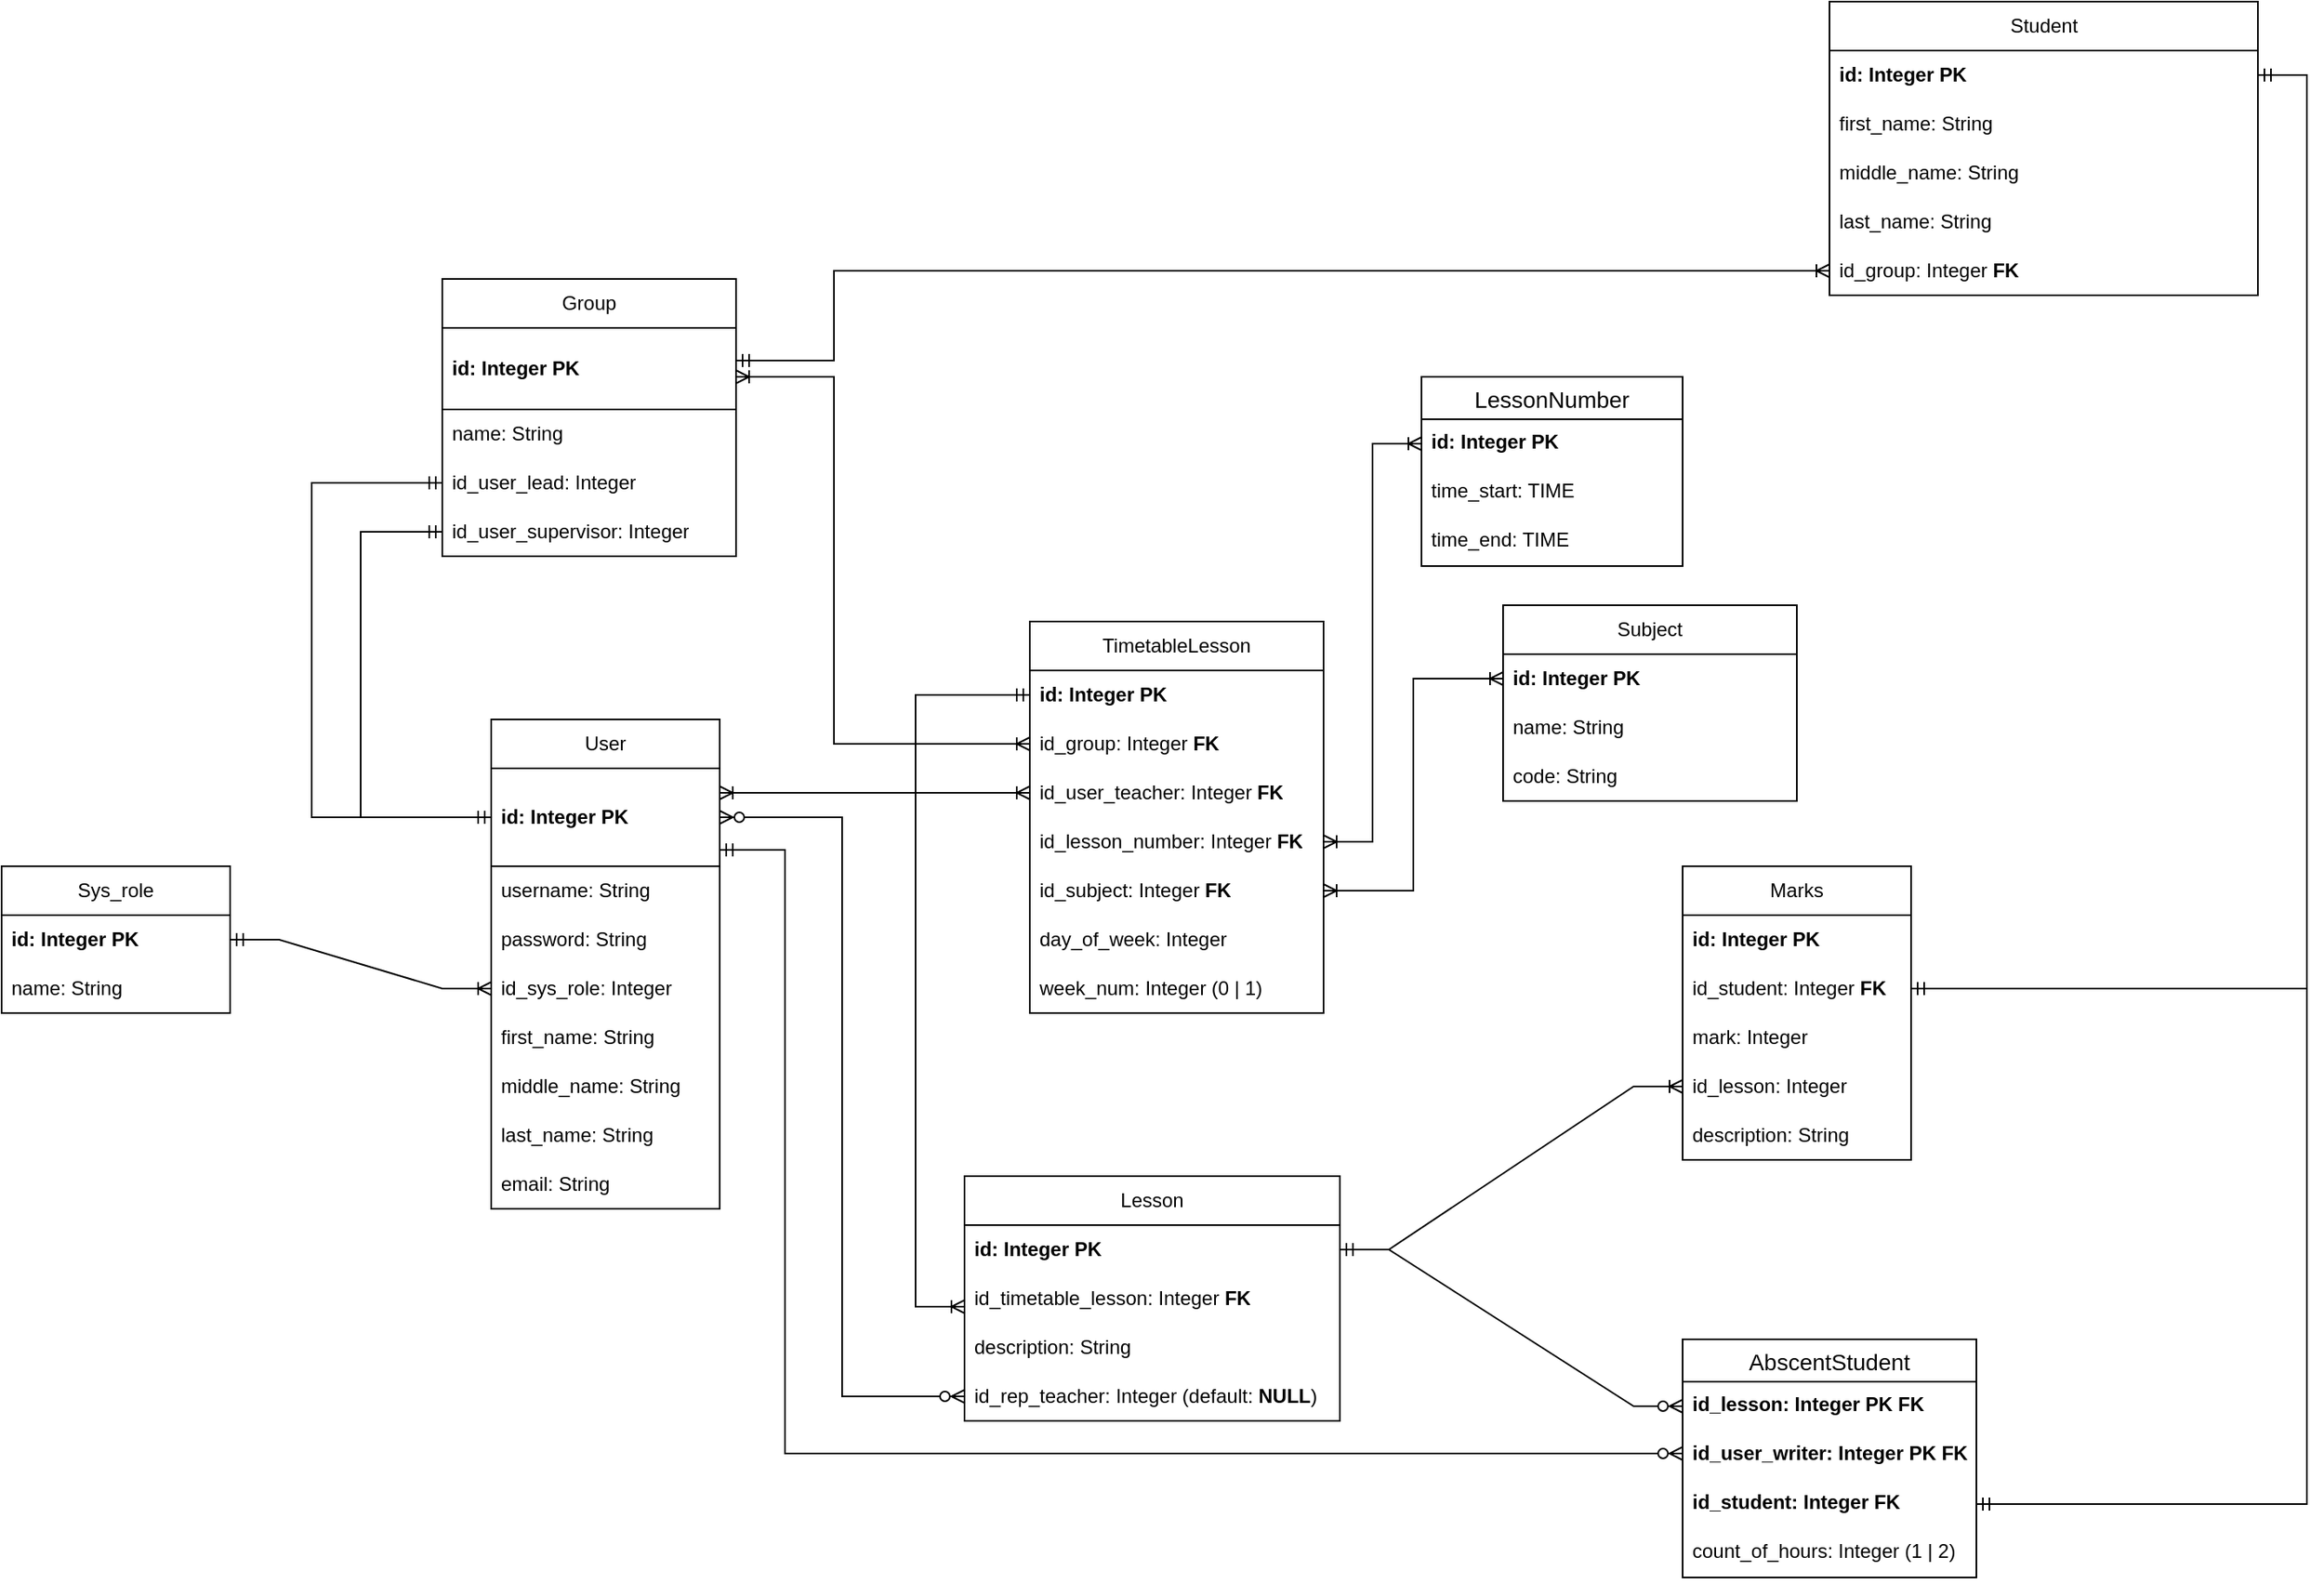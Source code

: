 <mxfile version="21.0.2" type="github">
  <diagram name="Page-1" id="9f46799a-70d6-7492-0946-bef42562c5a5">
    <mxGraphModel dx="1659" dy="1728" grid="1" gridSize="10" guides="1" tooltips="1" connect="1" arrows="1" fold="1" page="1" pageScale="1" pageWidth="1100" pageHeight="850" background="none" math="0" shadow="0">
      <root>
        <mxCell id="0" />
        <mxCell id="1" parent="0" />
        <mxCell id="supBZS_v4sKo8cakVpw4-1" value="User" style="swimlane;fontStyle=0;childLayout=stackLayout;horizontal=1;startSize=30;horizontalStack=0;resizeParent=1;resizeParentMax=0;resizeLast=0;collapsible=1;marginBottom=0;whiteSpace=wrap;html=1;" parent="1" vertex="1">
          <mxGeometry x="460" y="220" width="140" height="300" as="geometry" />
        </mxCell>
        <mxCell id="supBZS_v4sKo8cakVpw4-2" value="&lt;b&gt;id: Integer PK&lt;/b&gt;" style="text;strokeColor=default;fillColor=none;align=left;verticalAlign=middle;spacingLeft=4;spacingRight=4;overflow=hidden;points=[[0,0.5],[1,0.5]];portConstraint=eastwest;rotatable=0;whiteSpace=wrap;html=1;shadow=0;" parent="supBZS_v4sKo8cakVpw4-1" vertex="1">
          <mxGeometry y="30" width="140" height="60" as="geometry" />
        </mxCell>
        <mxCell id="supBZS_v4sKo8cakVpw4-14" value="username: String" style="text;strokeColor=none;fillColor=none;align=left;verticalAlign=middle;spacingLeft=4;spacingRight=4;overflow=hidden;points=[[0,0.5],[1,0.5]];portConstraint=eastwest;rotatable=0;whiteSpace=wrap;html=1;" parent="supBZS_v4sKo8cakVpw4-1" vertex="1">
          <mxGeometry y="90" width="140" height="30" as="geometry" />
        </mxCell>
        <mxCell id="supBZS_v4sKo8cakVpw4-4" value="password: String" style="text;strokeColor=none;fillColor=none;align=left;verticalAlign=middle;spacingLeft=4;spacingRight=4;overflow=hidden;points=[[0,0.5],[1,0.5]];portConstraint=eastwest;rotatable=0;whiteSpace=wrap;html=1;" parent="supBZS_v4sKo8cakVpw4-1" vertex="1">
          <mxGeometry y="120" width="140" height="30" as="geometry" />
        </mxCell>
        <mxCell id="supBZS_v4sKo8cakVpw4-5" value="id_sys_role: Integer" style="text;strokeColor=none;fillColor=none;align=left;verticalAlign=middle;spacingLeft=4;spacingRight=4;overflow=hidden;points=[[0,0.5],[1,0.5]];portConstraint=eastwest;rotatable=0;whiteSpace=wrap;html=1;" parent="supBZS_v4sKo8cakVpw4-1" vertex="1">
          <mxGeometry y="150" width="140" height="30" as="geometry" />
        </mxCell>
        <mxCell id="supBZS_v4sKo8cakVpw4-15" value="first_name: String" style="text;strokeColor=none;fillColor=none;align=left;verticalAlign=middle;spacingLeft=4;spacingRight=4;overflow=hidden;points=[[0,0.5],[1,0.5]];portConstraint=eastwest;rotatable=0;whiteSpace=wrap;html=1;" parent="supBZS_v4sKo8cakVpw4-1" vertex="1">
          <mxGeometry y="180" width="140" height="30" as="geometry" />
        </mxCell>
        <mxCell id="supBZS_v4sKo8cakVpw4-16" value="middle_name: String" style="text;strokeColor=none;fillColor=none;align=left;verticalAlign=middle;spacingLeft=4;spacingRight=4;overflow=hidden;points=[[0,0.5],[1,0.5]];portConstraint=eastwest;rotatable=0;whiteSpace=wrap;html=1;" parent="supBZS_v4sKo8cakVpw4-1" vertex="1">
          <mxGeometry y="210" width="140" height="30" as="geometry" />
        </mxCell>
        <mxCell id="supBZS_v4sKo8cakVpw4-17" value="last_name: String" style="text;strokeColor=none;fillColor=none;align=left;verticalAlign=middle;spacingLeft=4;spacingRight=4;overflow=hidden;points=[[0,0.5],[1,0.5]];portConstraint=eastwest;rotatable=0;whiteSpace=wrap;html=1;" parent="supBZS_v4sKo8cakVpw4-1" vertex="1">
          <mxGeometry y="240" width="140" height="30" as="geometry" />
        </mxCell>
        <mxCell id="supBZS_v4sKo8cakVpw4-18" value="email: String" style="text;strokeColor=none;fillColor=none;align=left;verticalAlign=middle;spacingLeft=4;spacingRight=4;overflow=hidden;points=[[0,0.5],[1,0.5]];portConstraint=eastwest;rotatable=0;whiteSpace=wrap;html=1;" parent="supBZS_v4sKo8cakVpw4-1" vertex="1">
          <mxGeometry y="270" width="140" height="30" as="geometry" />
        </mxCell>
        <mxCell id="supBZS_v4sKo8cakVpw4-6" value="Sys_role" style="swimlane;fontStyle=0;childLayout=stackLayout;horizontal=1;startSize=30;horizontalStack=0;resizeParent=1;resizeParentMax=0;resizeLast=0;collapsible=1;marginBottom=0;whiteSpace=wrap;html=1;" parent="1" vertex="1">
          <mxGeometry x="160" y="310" width="140" height="90" as="geometry" />
        </mxCell>
        <mxCell id="supBZS_v4sKo8cakVpw4-7" value="&lt;b&gt;id: Integer PK&lt;/b&gt;" style="text;strokeColor=none;fillColor=none;align=left;verticalAlign=middle;spacingLeft=4;spacingRight=4;overflow=hidden;points=[[0,0.5],[1,0.5]];portConstraint=eastwest;rotatable=0;whiteSpace=wrap;html=1;" parent="supBZS_v4sKo8cakVpw4-6" vertex="1">
          <mxGeometry y="30" width="140" height="30" as="geometry" />
        </mxCell>
        <mxCell id="supBZS_v4sKo8cakVpw4-8" value="name: String" style="text;strokeColor=none;fillColor=none;align=left;verticalAlign=middle;spacingLeft=4;spacingRight=4;overflow=hidden;points=[[0,0.5],[1,0.5]];portConstraint=eastwest;rotatable=0;whiteSpace=wrap;html=1;" parent="supBZS_v4sKo8cakVpw4-6" vertex="1">
          <mxGeometry y="60" width="140" height="30" as="geometry" />
        </mxCell>
        <mxCell id="supBZS_v4sKo8cakVpw4-10" value="TimetableLesson" style="swimlane;fontStyle=0;childLayout=stackLayout;horizontal=1;startSize=30;horizontalStack=0;resizeParent=1;resizeParentMax=0;resizeLast=0;collapsible=1;marginBottom=0;whiteSpace=wrap;html=1;" parent="1" vertex="1">
          <mxGeometry x="790" y="160" width="180" height="240" as="geometry" />
        </mxCell>
        <mxCell id="supBZS_v4sKo8cakVpw4-11" value="&lt;b&gt;id: Integer PK&lt;/b&gt;" style="text;strokeColor=none;fillColor=none;align=left;verticalAlign=middle;spacingLeft=4;spacingRight=4;overflow=hidden;points=[[0,0.5],[1,0.5]];portConstraint=eastwest;rotatable=0;whiteSpace=wrap;html=1;" parent="supBZS_v4sKo8cakVpw4-10" vertex="1">
          <mxGeometry y="30" width="180" height="30" as="geometry" />
        </mxCell>
        <mxCell id="supBZS_v4sKo8cakVpw4-12" value="id_group: Integer &lt;b&gt;FK&lt;/b&gt;" style="text;strokeColor=none;fillColor=none;align=left;verticalAlign=middle;spacingLeft=4;spacingRight=4;overflow=hidden;points=[[0,0.5],[1,0.5]];portConstraint=eastwest;rotatable=0;whiteSpace=wrap;html=1;" parent="supBZS_v4sKo8cakVpw4-10" vertex="1">
          <mxGeometry y="60" width="180" height="30" as="geometry" />
        </mxCell>
        <mxCell id="supBZS_v4sKo8cakVpw4-19" value="id_user_teacher: Integer &lt;b&gt;FK&lt;/b&gt;" style="text;strokeColor=none;fillColor=none;align=left;verticalAlign=middle;spacingLeft=4;spacingRight=4;overflow=hidden;points=[[0,0.5],[1,0.5]];portConstraint=eastwest;rotatable=0;whiteSpace=wrap;html=1;" parent="supBZS_v4sKo8cakVpw4-10" vertex="1">
          <mxGeometry y="90" width="180" height="30" as="geometry" />
        </mxCell>
        <mxCell id="dN8D7cigEj1JBQdQ-R_N-15" value="id_lesson_number: Integer &lt;b&gt;FK&lt;/b&gt;" style="text;strokeColor=none;fillColor=none;align=left;verticalAlign=middle;spacingLeft=4;spacingRight=4;overflow=hidden;points=[[0,0.5],[1,0.5]];portConstraint=eastwest;rotatable=0;whiteSpace=wrap;html=1;" parent="supBZS_v4sKo8cakVpw4-10" vertex="1">
          <mxGeometry y="120" width="180" height="30" as="geometry" />
        </mxCell>
        <mxCell id="supBZS_v4sKo8cakVpw4-13" value="id_subject: Integer &lt;b&gt;FK&lt;/b&gt;" style="text;strokeColor=none;fillColor=none;align=left;verticalAlign=middle;spacingLeft=4;spacingRight=4;overflow=hidden;points=[[0,0.5],[1,0.5]];portConstraint=eastwest;rotatable=0;whiteSpace=wrap;html=1;" parent="supBZS_v4sKo8cakVpw4-10" vertex="1">
          <mxGeometry y="150" width="180" height="30" as="geometry" />
        </mxCell>
        <mxCell id="supBZS_v4sKo8cakVpw4-25" value="day_of_week: Integer" style="text;strokeColor=none;fillColor=none;align=left;verticalAlign=middle;spacingLeft=4;spacingRight=4;overflow=hidden;points=[[0,0.5],[1,0.5]];portConstraint=eastwest;rotatable=0;whiteSpace=wrap;html=1;" parent="supBZS_v4sKo8cakVpw4-10" vertex="1">
          <mxGeometry y="180" width="180" height="30" as="geometry" />
        </mxCell>
        <mxCell id="dN8D7cigEj1JBQdQ-R_N-1" value="week_num: Integer (0 | 1)" style="text;strokeColor=none;fillColor=none;align=left;verticalAlign=middle;spacingLeft=4;spacingRight=4;overflow=hidden;points=[[0,0.5],[1,0.5]];portConstraint=eastwest;rotatable=0;whiteSpace=wrap;html=1;" parent="supBZS_v4sKo8cakVpw4-10" vertex="1">
          <mxGeometry y="210" width="180" height="30" as="geometry" />
        </mxCell>
        <mxCell id="supBZS_v4sKo8cakVpw4-20" value="Group" style="swimlane;fontStyle=0;childLayout=stackLayout;horizontal=1;startSize=30;horizontalStack=0;resizeParent=1;resizeParentMax=0;resizeLast=0;collapsible=1;marginBottom=0;whiteSpace=wrap;html=1;" parent="1" vertex="1">
          <mxGeometry x="430" y="-50" width="180" height="170" as="geometry" />
        </mxCell>
        <mxCell id="supBZS_v4sKo8cakVpw4-24" value="&lt;b&gt;id: Integer PK&lt;/b&gt;" style="text;strokeColor=default;fillColor=none;align=left;verticalAlign=middle;spacingLeft=4;spacingRight=4;overflow=hidden;points=[[0,0.5],[1,0.5]];portConstraint=eastwest;rotatable=0;whiteSpace=wrap;html=1;" parent="supBZS_v4sKo8cakVpw4-20" vertex="1">
          <mxGeometry y="30" width="180" height="50" as="geometry" />
        </mxCell>
        <mxCell id="supBZS_v4sKo8cakVpw4-30" value="name: String" style="text;strokeColor=none;fillColor=none;align=left;verticalAlign=middle;spacingLeft=4;spacingRight=4;overflow=hidden;points=[[0,0.5],[1,0.5]];portConstraint=eastwest;rotatable=0;whiteSpace=wrap;html=1;" parent="supBZS_v4sKo8cakVpw4-20" vertex="1">
          <mxGeometry y="80" width="180" height="30" as="geometry" />
        </mxCell>
        <mxCell id="supBZS_v4sKo8cakVpw4-22" value="id_user_lead: Integer" style="text;strokeColor=none;fillColor=none;align=left;verticalAlign=middle;spacingLeft=4;spacingRight=4;overflow=hidden;points=[[0,0.5],[1,0.5]];portConstraint=eastwest;rotatable=0;whiteSpace=wrap;html=1;" parent="supBZS_v4sKo8cakVpw4-20" vertex="1">
          <mxGeometry y="110" width="180" height="30" as="geometry" />
        </mxCell>
        <mxCell id="supBZS_v4sKo8cakVpw4-23" value="id_user_supervisor: Integer" style="text;strokeColor=none;fillColor=none;align=left;verticalAlign=middle;spacingLeft=4;spacingRight=4;overflow=hidden;points=[[0,0.5],[1,0.5]];portConstraint=eastwest;rotatable=0;whiteSpace=wrap;html=1;" parent="supBZS_v4sKo8cakVpw4-20" vertex="1">
          <mxGeometry y="140" width="180" height="30" as="geometry" />
        </mxCell>
        <mxCell id="supBZS_v4sKo8cakVpw4-26" value="Subject" style="swimlane;fontStyle=0;childLayout=stackLayout;horizontal=1;startSize=30;horizontalStack=0;resizeParent=1;resizeParentMax=0;resizeLast=0;collapsible=1;marginBottom=0;whiteSpace=wrap;html=1;" parent="1" vertex="1">
          <mxGeometry x="1080" y="150" width="180" height="120" as="geometry" />
        </mxCell>
        <mxCell id="supBZS_v4sKo8cakVpw4-31" value="&lt;b&gt;id: Integer PK&lt;/b&gt;" style="text;strokeColor=none;fillColor=none;align=left;verticalAlign=middle;spacingLeft=4;spacingRight=4;overflow=hidden;points=[[0,0.5],[1,0.5]];portConstraint=eastwest;rotatable=0;whiteSpace=wrap;html=1;" parent="supBZS_v4sKo8cakVpw4-26" vertex="1">
          <mxGeometry y="30" width="180" height="30" as="geometry" />
        </mxCell>
        <mxCell id="supBZS_v4sKo8cakVpw4-28" value="name: String" style="text;strokeColor=none;fillColor=none;align=left;verticalAlign=middle;spacingLeft=4;spacingRight=4;overflow=hidden;points=[[0,0.5],[1,0.5]];portConstraint=eastwest;rotatable=0;whiteSpace=wrap;html=1;" parent="supBZS_v4sKo8cakVpw4-26" vertex="1">
          <mxGeometry y="60" width="180" height="30" as="geometry" />
        </mxCell>
        <mxCell id="supBZS_v4sKo8cakVpw4-29" value="code: String" style="text;strokeColor=none;fillColor=none;align=left;verticalAlign=middle;spacingLeft=4;spacingRight=4;overflow=hidden;points=[[0,0.5],[1,0.5]];portConstraint=eastwest;rotatable=0;whiteSpace=wrap;html=1;" parent="supBZS_v4sKo8cakVpw4-26" vertex="1">
          <mxGeometry y="90" width="180" height="30" as="geometry" />
        </mxCell>
        <mxCell id="supBZS_v4sKo8cakVpw4-32" value="Student" style="swimlane;fontStyle=0;childLayout=stackLayout;horizontal=1;startSize=30;horizontalStack=0;resizeParent=1;resizeParentMax=0;resizeLast=0;collapsible=1;marginBottom=0;whiteSpace=wrap;html=1;" parent="1" vertex="1">
          <mxGeometry x="1280" y="-220" width="262.5" height="180" as="geometry" />
        </mxCell>
        <mxCell id="supBZS_v4sKo8cakVpw4-33" value="&lt;b&gt;id: Integer PK&lt;/b&gt;" style="text;strokeColor=none;fillColor=none;align=left;verticalAlign=middle;spacingLeft=4;spacingRight=4;overflow=hidden;points=[[0,0.5],[1,0.5]];portConstraint=eastwest;rotatable=0;whiteSpace=wrap;html=1;" parent="supBZS_v4sKo8cakVpw4-32" vertex="1">
          <mxGeometry y="30" width="262.5" height="30" as="geometry" />
        </mxCell>
        <mxCell id="supBZS_v4sKo8cakVpw4-34" value="first_name: String" style="text;strokeColor=none;fillColor=none;align=left;verticalAlign=middle;spacingLeft=4;spacingRight=4;overflow=hidden;points=[[0,0.5],[1,0.5]];portConstraint=eastwest;rotatable=0;whiteSpace=wrap;html=1;" parent="supBZS_v4sKo8cakVpw4-32" vertex="1">
          <mxGeometry y="60" width="262.5" height="30" as="geometry" />
        </mxCell>
        <mxCell id="supBZS_v4sKo8cakVpw4-35" value="middle_name: String" style="text;strokeColor=none;fillColor=none;align=left;verticalAlign=middle;spacingLeft=4;spacingRight=4;overflow=hidden;points=[[0,0.5],[1,0.5]];portConstraint=eastwest;rotatable=0;whiteSpace=wrap;html=1;" parent="supBZS_v4sKo8cakVpw4-32" vertex="1">
          <mxGeometry y="90" width="262.5" height="30" as="geometry" />
        </mxCell>
        <mxCell id="supBZS_v4sKo8cakVpw4-36" value="last_name: String" style="text;strokeColor=none;fillColor=none;align=left;verticalAlign=middle;spacingLeft=4;spacingRight=4;overflow=hidden;points=[[0,0.5],[1,0.5]];portConstraint=eastwest;rotatable=0;whiteSpace=wrap;html=1;" parent="supBZS_v4sKo8cakVpw4-32" vertex="1">
          <mxGeometry y="120" width="262.5" height="30" as="geometry" />
        </mxCell>
        <mxCell id="supBZS_v4sKo8cakVpw4-37" value="id_group: Integer &lt;b&gt;FK&lt;/b&gt;" style="text;strokeColor=none;fillColor=none;align=left;verticalAlign=middle;spacingLeft=4;spacingRight=4;overflow=hidden;points=[[0,0.5],[1,0.5]];portConstraint=eastwest;rotatable=0;whiteSpace=wrap;html=1;" parent="supBZS_v4sKo8cakVpw4-32" vertex="1">
          <mxGeometry y="150" width="262.5" height="30" as="geometry" />
        </mxCell>
        <mxCell id="supBZS_v4sKo8cakVpw4-38" value="Marks" style="swimlane;fontStyle=0;childLayout=stackLayout;horizontal=1;startSize=30;horizontalStack=0;resizeParent=1;resizeParentMax=0;resizeLast=0;collapsible=1;marginBottom=0;whiteSpace=wrap;html=1;" parent="1" vertex="1">
          <mxGeometry x="1190" y="310" width="140" height="180" as="geometry" />
        </mxCell>
        <mxCell id="supBZS_v4sKo8cakVpw4-39" value="&lt;b&gt;id: Integer PK&lt;/b&gt;" style="text;strokeColor=none;fillColor=none;align=left;verticalAlign=middle;spacingLeft=4;spacingRight=4;overflow=hidden;points=[[0,0.5],[1,0.5]];portConstraint=eastwest;rotatable=0;whiteSpace=wrap;html=1;" parent="supBZS_v4sKo8cakVpw4-38" vertex="1">
          <mxGeometry y="30" width="140" height="30" as="geometry" />
        </mxCell>
        <mxCell id="supBZS_v4sKo8cakVpw4-40" value="id_student: Integer &lt;b&gt;FK&lt;/b&gt;" style="text;strokeColor=none;fillColor=none;align=left;verticalAlign=middle;spacingLeft=4;spacingRight=4;overflow=hidden;points=[[0,0.5],[1,0.5]];portConstraint=eastwest;rotatable=0;whiteSpace=wrap;html=1;" parent="supBZS_v4sKo8cakVpw4-38" vertex="1">
          <mxGeometry y="60" width="140" height="30" as="geometry" />
        </mxCell>
        <mxCell id="supBZS_v4sKo8cakVpw4-41" value="mark: Integer" style="text;strokeColor=none;fillColor=none;align=left;verticalAlign=middle;spacingLeft=4;spacingRight=4;overflow=hidden;points=[[0,0.5],[1,0.5]];portConstraint=eastwest;rotatable=0;whiteSpace=wrap;html=1;" parent="supBZS_v4sKo8cakVpw4-38" vertex="1">
          <mxGeometry y="90" width="140" height="30" as="geometry" />
        </mxCell>
        <mxCell id="supBZS_v4sKo8cakVpw4-42" value="id_lesson: Integer" style="text;strokeColor=none;fillColor=none;align=left;verticalAlign=middle;spacingLeft=4;spacingRight=4;overflow=hidden;points=[[0,0.5],[1,0.5]];portConstraint=eastwest;rotatable=0;whiteSpace=wrap;html=1;" parent="supBZS_v4sKo8cakVpw4-38" vertex="1">
          <mxGeometry y="120" width="140" height="30" as="geometry" />
        </mxCell>
        <mxCell id="supBZS_v4sKo8cakVpw4-43" value="description: String" style="text;strokeColor=none;fillColor=none;align=left;verticalAlign=middle;spacingLeft=4;spacingRight=4;overflow=hidden;points=[[0,0.5],[1,0.5]];portConstraint=eastwest;rotatable=0;whiteSpace=wrap;html=1;" parent="supBZS_v4sKo8cakVpw4-38" vertex="1">
          <mxGeometry y="150" width="140" height="30" as="geometry" />
        </mxCell>
        <mxCell id="supBZS_v4sKo8cakVpw4-44" value="Lesson" style="swimlane;fontStyle=0;childLayout=stackLayout;horizontal=1;startSize=30;horizontalStack=0;resizeParent=1;resizeParentMax=0;resizeLast=0;collapsible=1;marginBottom=0;whiteSpace=wrap;html=1;" parent="1" vertex="1">
          <mxGeometry x="750" y="500" width="230" height="150" as="geometry" />
        </mxCell>
        <mxCell id="supBZS_v4sKo8cakVpw4-45" value="&lt;b&gt;id: Integer PK&lt;/b&gt;" style="text;strokeColor=none;fillColor=none;align=left;verticalAlign=middle;spacingLeft=4;spacingRight=4;overflow=hidden;points=[[0,0.5],[1,0.5]];portConstraint=eastwest;rotatable=0;whiteSpace=wrap;html=1;" parent="supBZS_v4sKo8cakVpw4-44" vertex="1">
          <mxGeometry y="30" width="230" height="30" as="geometry" />
        </mxCell>
        <mxCell id="supBZS_v4sKo8cakVpw4-46" value="id_timetable_lesson: Integer &lt;b&gt;FK&lt;/b&gt;" style="text;strokeColor=none;fillColor=none;align=left;verticalAlign=middle;spacingLeft=4;spacingRight=4;overflow=hidden;points=[[0,0.5],[1,0.5]];portConstraint=eastwest;rotatable=0;whiteSpace=wrap;html=1;" parent="supBZS_v4sKo8cakVpw4-44" vertex="1">
          <mxGeometry y="60" width="230" height="30" as="geometry" />
        </mxCell>
        <mxCell id="supBZS_v4sKo8cakVpw4-47" value="description: String" style="text;strokeColor=none;fillColor=none;align=left;verticalAlign=middle;spacingLeft=4;spacingRight=4;overflow=hidden;points=[[0,0.5],[1,0.5]];portConstraint=eastwest;rotatable=0;whiteSpace=wrap;html=1;" parent="supBZS_v4sKo8cakVpw4-44" vertex="1">
          <mxGeometry y="90" width="230" height="30" as="geometry" />
        </mxCell>
        <mxCell id="dN8D7cigEj1JBQdQ-R_N-26" value="id_rep_teacher: Integer (default: &lt;b&gt;NULL&lt;/b&gt;)" style="text;strokeColor=none;fillColor=none;align=left;verticalAlign=middle;spacingLeft=4;spacingRight=4;overflow=hidden;points=[[0,0.5],[1,0.5]];portConstraint=eastwest;rotatable=0;whiteSpace=wrap;html=1;" parent="supBZS_v4sKo8cakVpw4-44" vertex="1">
          <mxGeometry y="120" width="230" height="30" as="geometry" />
        </mxCell>
        <mxCell id="dN8D7cigEj1JBQdQ-R_N-4" value="" style="edgeStyle=elbowEdgeStyle;fontSize=12;html=1;endArrow=ERmandOne;startArrow=ERmandOne;rounded=0;" parent="1" source="supBZS_v4sKo8cakVpw4-23" target="supBZS_v4sKo8cakVpw4-2" edge="1">
          <mxGeometry width="100" height="100" relative="1" as="geometry">
            <mxPoint x="290" y="-70" as="sourcePoint" />
            <mxPoint x="350" y="-140" as="targetPoint" />
            <Array as="points">
              <mxPoint x="380" />
            </Array>
          </mxGeometry>
        </mxCell>
        <mxCell id="dN8D7cigEj1JBQdQ-R_N-7" value="" style="edgeStyle=elbowEdgeStyle;fontSize=12;html=1;endArrow=ERmandOne;startArrow=ERmandOne;rounded=0;" parent="1" source="supBZS_v4sKo8cakVpw4-2" target="supBZS_v4sKo8cakVpw4-22" edge="1">
          <mxGeometry width="100" height="100" relative="1" as="geometry">
            <mxPoint x="180" y="130" as="sourcePoint" />
            <mxPoint x="170" y="-20" as="targetPoint" />
            <Array as="points">
              <mxPoint x="350" y="-20" />
            </Array>
          </mxGeometry>
        </mxCell>
        <mxCell id="dN8D7cigEj1JBQdQ-R_N-11" value="" style="edgeStyle=entityRelationEdgeStyle;fontSize=12;html=1;endArrow=ERoneToMany;startArrow=ERmandOne;rounded=0;" parent="1" source="supBZS_v4sKo8cakVpw4-7" target="supBZS_v4sKo8cakVpw4-5" edge="1">
          <mxGeometry width="100" height="100" relative="1" as="geometry">
            <mxPoint x="330" y="370" as="sourcePoint" />
            <mxPoint x="530" y="90" as="targetPoint" />
          </mxGeometry>
        </mxCell>
        <mxCell id="dN8D7cigEj1JBQdQ-R_N-12" value="" style="edgeStyle=orthogonalEdgeStyle;fontSize=12;html=1;endArrow=ERoneToMany;startArrow=ERmandOne;rounded=0;elbow=vertical;" parent="1" source="supBZS_v4sKo8cakVpw4-24" target="supBZS_v4sKo8cakVpw4-37" edge="1">
          <mxGeometry width="100" height="100" relative="1" as="geometry">
            <mxPoint x="510" y="440" as="sourcePoint" />
            <mxPoint x="570" y="250" as="targetPoint" />
            <Array as="points">
              <mxPoint x="670" />
              <mxPoint x="670" y="-55" />
            </Array>
          </mxGeometry>
        </mxCell>
        <mxCell id="dN8D7cigEj1JBQdQ-R_N-13" value="" style="edgeStyle=elbowEdgeStyle;fontSize=12;html=1;endArrow=ERoneToMany;startArrow=ERoneToMany;rounded=0;" parent="1" source="supBZS_v4sKo8cakVpw4-13" target="supBZS_v4sKo8cakVpw4-31" edge="1">
          <mxGeometry width="100" height="100" relative="1" as="geometry">
            <mxPoint x="640" y="350" as="sourcePoint" />
            <mxPoint x="820" y="250" as="targetPoint" />
          </mxGeometry>
        </mxCell>
        <mxCell id="dN8D7cigEj1JBQdQ-R_N-14" value="" style="edgeStyle=orthogonalEdgeStyle;fontSize=12;html=1;endArrow=ERoneToMany;startArrow=ERoneToMany;rounded=0;" parent="1" source="supBZS_v4sKo8cakVpw4-2" target="supBZS_v4sKo8cakVpw4-19" edge="1">
          <mxGeometry width="100" height="100" relative="1" as="geometry">
            <mxPoint x="480" y="580" as="sourcePoint" />
            <mxPoint x="580" y="480" as="targetPoint" />
            <Array as="points">
              <mxPoint x="650" y="265" />
              <mxPoint x="650" y="265" />
            </Array>
          </mxGeometry>
        </mxCell>
        <mxCell id="dN8D7cigEj1JBQdQ-R_N-16" value="" style="edgeStyle=elbowEdgeStyle;fontSize=12;html=1;endArrow=ERoneToMany;startArrow=ERoneToMany;rounded=0;" parent="1" source="supBZS_v4sKo8cakVpw4-12" target="supBZS_v4sKo8cakVpw4-24" edge="1">
          <mxGeometry width="100" height="100" relative="1" as="geometry">
            <mxPoint x="760" y="-40" as="sourcePoint" />
            <mxPoint x="800" y="-200" as="targetPoint" />
            <Array as="points">
              <mxPoint x="670" y="10" />
            </Array>
          </mxGeometry>
        </mxCell>
        <mxCell id="dN8D7cigEj1JBQdQ-R_N-17" value="LessonNumber" style="swimlane;fontStyle=0;childLayout=stackLayout;horizontal=1;startSize=26;horizontalStack=0;resizeParent=1;resizeParentMax=0;resizeLast=0;collapsible=1;marginBottom=0;align=center;fontSize=14;" parent="1" vertex="1">
          <mxGeometry x="1030" y="10" width="160" height="116" as="geometry" />
        </mxCell>
        <mxCell id="dN8D7cigEj1JBQdQ-R_N-18" value="id: Integer PK" style="text;strokeColor=none;fillColor=none;spacingLeft=4;spacingRight=4;overflow=hidden;rotatable=0;points=[[0,0.5],[1,0.5]];portConstraint=eastwest;fontSize=12;fontStyle=1" parent="dN8D7cigEj1JBQdQ-R_N-17" vertex="1">
          <mxGeometry y="26" width="160" height="30" as="geometry" />
        </mxCell>
        <mxCell id="dN8D7cigEj1JBQdQ-R_N-19" value="time_start: TIME" style="text;strokeColor=none;fillColor=none;spacingLeft=4;spacingRight=4;overflow=hidden;rotatable=0;points=[[0,0.5],[1,0.5]];portConstraint=eastwest;fontSize=12;" parent="dN8D7cigEj1JBQdQ-R_N-17" vertex="1">
          <mxGeometry y="56" width="160" height="30" as="geometry" />
        </mxCell>
        <mxCell id="dN8D7cigEj1JBQdQ-R_N-20" value="time_end: TIME" style="text;strokeColor=none;fillColor=none;spacingLeft=4;spacingRight=4;overflow=hidden;rotatable=0;points=[[0,0.5],[1,0.5]];portConstraint=eastwest;fontSize=12;" parent="dN8D7cigEj1JBQdQ-R_N-17" vertex="1">
          <mxGeometry y="86" width="160" height="30" as="geometry" />
        </mxCell>
        <mxCell id="dN8D7cigEj1JBQdQ-R_N-22" value="" style="edgeStyle=entityRelationEdgeStyle;fontSize=12;html=1;endArrow=ERoneToMany;startArrow=ERoneToMany;rounded=0;" parent="1" source="dN8D7cigEj1JBQdQ-R_N-15" target="dN8D7cigEj1JBQdQ-R_N-18" edge="1">
          <mxGeometry width="100" height="100" relative="1" as="geometry">
            <mxPoint x="670" y="310" as="sourcePoint" />
            <mxPoint x="770" y="210" as="targetPoint" />
          </mxGeometry>
        </mxCell>
        <mxCell id="dN8D7cigEj1JBQdQ-R_N-23" value="" style="edgeStyle=orthogonalEdgeStyle;fontSize=12;html=1;endArrow=ERoneToMany;startArrow=ERmandOne;rounded=0;elbow=vertical;" parent="1" source="supBZS_v4sKo8cakVpw4-11" target="supBZS_v4sKo8cakVpw4-46" edge="1">
          <mxGeometry width="100" height="100" relative="1" as="geometry">
            <mxPoint x="780" y="510" as="sourcePoint" />
            <mxPoint x="910" y="570" as="targetPoint" />
            <Array as="points">
              <mxPoint x="720" y="205" />
              <mxPoint x="720" y="580" />
            </Array>
          </mxGeometry>
        </mxCell>
        <mxCell id="dN8D7cigEj1JBQdQ-R_N-24" value="" style="edgeStyle=entityRelationEdgeStyle;fontSize=12;html=1;endArrow=ERoneToMany;startArrow=ERmandOne;rounded=0;" parent="1" source="supBZS_v4sKo8cakVpw4-45" target="supBZS_v4sKo8cakVpw4-42" edge="1">
          <mxGeometry width="100" height="100" relative="1" as="geometry">
            <mxPoint x="1030" y="660" as="sourcePoint" />
            <mxPoint x="1130" y="560" as="targetPoint" />
          </mxGeometry>
        </mxCell>
        <mxCell id="dN8D7cigEj1JBQdQ-R_N-27" value="" style="edgeStyle=orthogonalEdgeStyle;fontSize=12;html=1;endArrow=ERzeroToMany;endFill=1;startArrow=ERzeroToMany;rounded=0;elbow=vertical;" parent="1" source="supBZS_v4sKo8cakVpw4-2" target="dN8D7cigEj1JBQdQ-R_N-26" edge="1">
          <mxGeometry width="100" height="100" relative="1" as="geometry">
            <mxPoint x="230" y="840" as="sourcePoint" />
            <mxPoint x="330" y="740" as="targetPoint" />
            <Array as="points">
              <mxPoint x="675" y="280" />
              <mxPoint x="675" y="635" />
            </Array>
          </mxGeometry>
        </mxCell>
        <mxCell id="dN8D7cigEj1JBQdQ-R_N-28" value="AbscentStudent" style="swimlane;fontStyle=0;childLayout=stackLayout;horizontal=1;startSize=26;horizontalStack=0;resizeParent=1;resizeParentMax=0;resizeLast=0;collapsible=1;marginBottom=0;align=center;fontSize=14;" parent="1" vertex="1">
          <mxGeometry x="1190" y="600" width="180" height="146" as="geometry" />
        </mxCell>
        <mxCell id="dN8D7cigEj1JBQdQ-R_N-30" value="id_lesson: Integer PK FK" style="text;strokeColor=none;fillColor=none;spacingLeft=4;spacingRight=4;overflow=hidden;rotatable=0;points=[[0,0.5],[1,0.5]];portConstraint=eastwest;fontSize=12;fontStyle=1" parent="dN8D7cigEj1JBQdQ-R_N-28" vertex="1">
          <mxGeometry y="26" width="180" height="30" as="geometry" />
        </mxCell>
        <mxCell id="dN8D7cigEj1JBQdQ-R_N-36" value="id_user_writer: Integer PK FK" style="text;strokeColor=none;fillColor=none;spacingLeft=4;spacingRight=4;overflow=hidden;rotatable=0;points=[[0,0.5],[1,0.5]];portConstraint=eastwest;fontSize=12;fontStyle=1" parent="dN8D7cigEj1JBQdQ-R_N-28" vertex="1">
          <mxGeometry y="56" width="180" height="30" as="geometry" />
        </mxCell>
        <mxCell id="dN8D7cigEj1JBQdQ-R_N-31" value="id_student: Integer FK" style="text;strokeColor=none;fillColor=none;spacingLeft=4;spacingRight=4;overflow=hidden;rotatable=0;points=[[0,0.5],[1,0.5]];portConstraint=eastwest;fontSize=12;fontStyle=1" parent="dN8D7cigEj1JBQdQ-R_N-28" vertex="1">
          <mxGeometry y="86" width="180" height="30" as="geometry" />
        </mxCell>
        <mxCell id="dN8D7cigEj1JBQdQ-R_N-37" value="count_of_hours: Integer (1 | 2)" style="text;strokeColor=none;fillColor=none;spacingLeft=4;spacingRight=4;overflow=hidden;rotatable=0;points=[[0,0.5],[1,0.5]];portConstraint=eastwest;fontSize=12;fontStyle=0" parent="dN8D7cigEj1JBQdQ-R_N-28" vertex="1">
          <mxGeometry y="116" width="180" height="30" as="geometry" />
        </mxCell>
        <mxCell id="dN8D7cigEj1JBQdQ-R_N-33" value="" style="edgeStyle=entityRelationEdgeStyle;fontSize=12;html=1;endArrow=ERzeroToMany;startArrow=ERmandOne;rounded=0;elbow=vertical;" parent="1" source="supBZS_v4sKo8cakVpw4-45" target="dN8D7cigEj1JBQdQ-R_N-30" edge="1">
          <mxGeometry width="100" height="100" relative="1" as="geometry">
            <mxPoint x="1030" y="620" as="sourcePoint" />
            <mxPoint x="1140" y="560" as="targetPoint" />
          </mxGeometry>
        </mxCell>
        <mxCell id="dN8D7cigEj1JBQdQ-R_N-34" value="" style="edgeStyle=entityRelationEdgeStyle;fontSize=12;html=1;endArrow=ERmandOne;startArrow=ERmandOne;rounded=0;elbow=vertical;" parent="1" source="dN8D7cigEj1JBQdQ-R_N-31" target="supBZS_v4sKo8cakVpw4-33" edge="1">
          <mxGeometry width="100" height="100" relative="1" as="geometry">
            <mxPoint x="1510" y="670" as="sourcePoint" />
            <mxPoint x="1610" y="570" as="targetPoint" />
          </mxGeometry>
        </mxCell>
        <mxCell id="dN8D7cigEj1JBQdQ-R_N-35" value="" style="edgeStyle=entityRelationEdgeStyle;fontSize=12;html=1;endArrow=ERmandOne;startArrow=ERmandOne;rounded=0;elbow=vertical;" parent="1" source="supBZS_v4sKo8cakVpw4-40" target="supBZS_v4sKo8cakVpw4-33" edge="1">
          <mxGeometry width="100" height="100" relative="1" as="geometry">
            <mxPoint x="1320" y="385" as="sourcePoint" />
            <mxPoint x="1610" y="130" as="targetPoint" />
          </mxGeometry>
        </mxCell>
        <mxCell id="dN8D7cigEj1JBQdQ-R_N-39" value="" style="edgeStyle=orthogonalEdgeStyle;fontSize=12;html=1;endArrow=ERzeroToMany;startArrow=ERmandOne;rounded=0;elbow=vertical;" parent="1" source="supBZS_v4sKo8cakVpw4-2" target="dN8D7cigEj1JBQdQ-R_N-36" edge="1">
          <mxGeometry width="100" height="100" relative="1" as="geometry">
            <mxPoint x="400" y="720" as="sourcePoint" />
            <mxPoint x="500" y="620" as="targetPoint" />
            <Array as="points">
              <mxPoint x="640" y="300" />
              <mxPoint x="640" y="670" />
            </Array>
          </mxGeometry>
        </mxCell>
      </root>
    </mxGraphModel>
  </diagram>
</mxfile>
